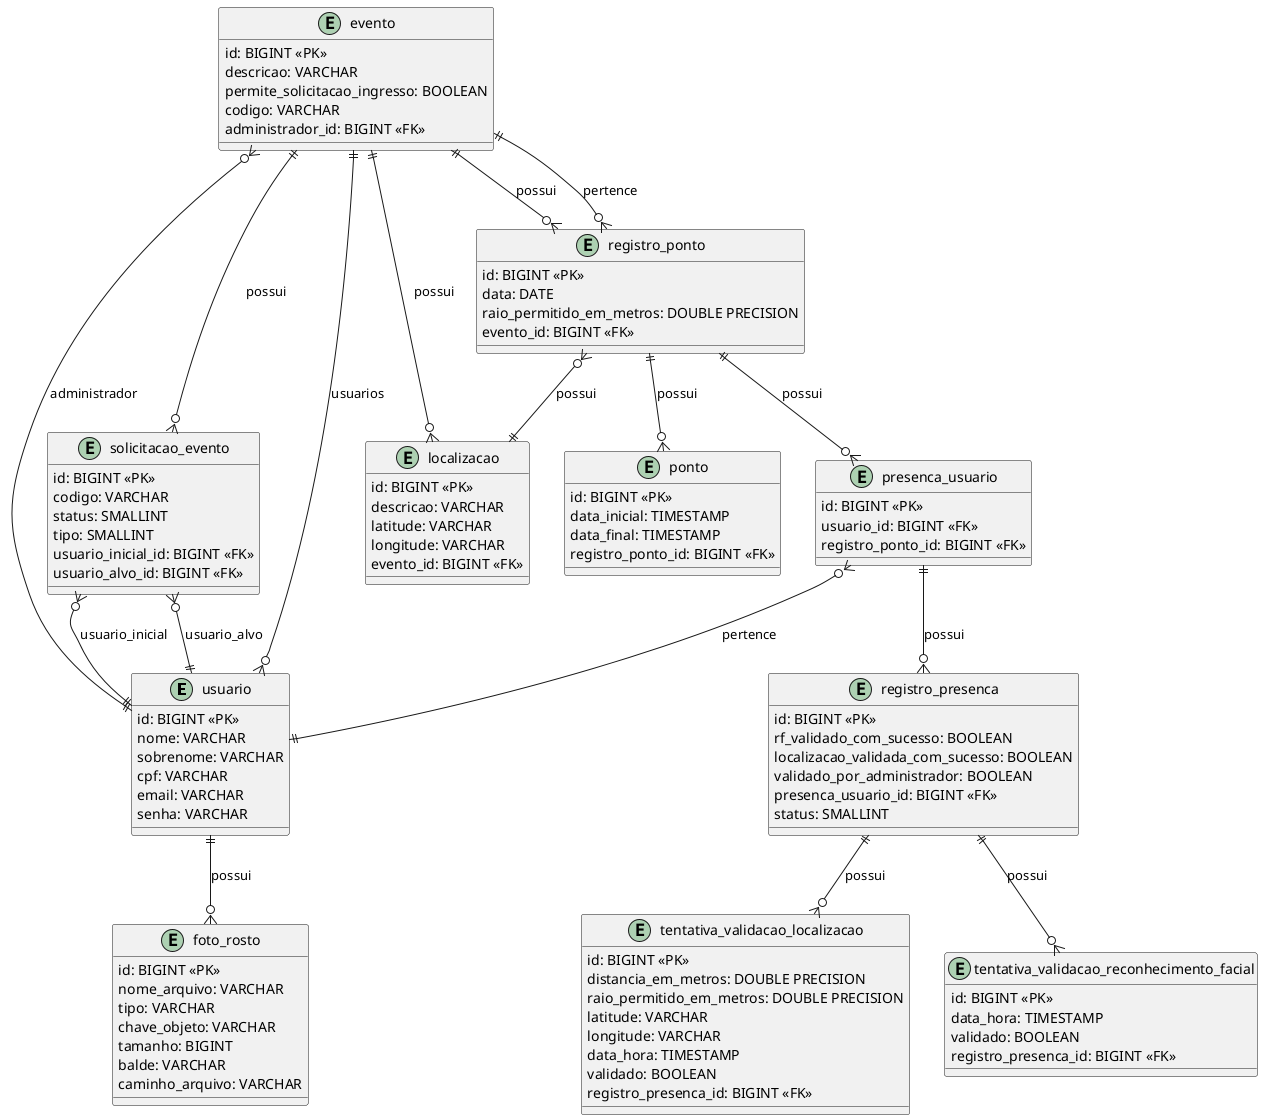 @startuml
entity usuario {
    id: BIGINT <<PK>>
    nome: VARCHAR
    sobrenome: VARCHAR
    cpf: VARCHAR
    email: VARCHAR
    senha: VARCHAR
}

entity foto_rosto {
    id: BIGINT <<PK>>
    nome_arquivo: VARCHAR
    tipo: VARCHAR
    chave_objeto: VARCHAR
    tamanho: BIGINT
    balde: VARCHAR
    caminho_arquivo: VARCHAR
}

entity evento {
    id: BIGINT <<PK>>
    descricao: VARCHAR
    permite_solicitacao_ingresso: BOOLEAN
    codigo: VARCHAR
    administrador_id: BIGINT <<FK>>
}

entity localizacao {
    id: BIGINT <<PK>>
    descricao: VARCHAR
    latitude: VARCHAR
    longitude: VARCHAR
    evento_id: BIGINT <<FK>>
}

entity solicitacao_evento {
    id: BIGINT <<PK>>
    codigo: VARCHAR
    status: SMALLINT
    tipo: SMALLINT
    usuario_inicial_id: BIGINT <<FK>>
    usuario_alvo_id: BIGINT <<FK>>
}

entity registro_ponto {
    id: BIGINT <<PK>>
    data: DATE
    raio_permitido_em_metros: DOUBLE PRECISION
    evento_id: BIGINT <<FK>>
}

entity ponto {
    id: BIGINT <<PK>>
    data_inicial: TIMESTAMP
    data_final: TIMESTAMP
    registro_ponto_id: BIGINT <<FK>>
}

entity presenca_usuario {
    id: BIGINT <<PK>>
    usuario_id: BIGINT <<FK>>
    registro_ponto_id: BIGINT <<FK>>
}

entity tentativa_validacao_reconhecimento_facial {
    id: BIGINT <<PK>>
    data_hora: TIMESTAMP
    validado: BOOLEAN
    registro_presenca_id: BIGINT <<FK>>
}

entity tentativa_validacao_localizacao {
    id: BIGINT <<PK>>
    distancia_em_metros: DOUBLE PRECISION
    raio_permitido_em_metros: DOUBLE PRECISION
    latitude: VARCHAR
    longitude: VARCHAR
    data_hora: TIMESTAMP
    validado: BOOLEAN
    registro_presenca_id: BIGINT <<FK>>
}

entity registro_presenca {
    id: BIGINT <<PK>>
    rf_validado_com_sucesso: BOOLEAN
    localizacao_validada_com_sucesso: BOOLEAN
    validado_por_administrador: BOOLEAN
    presenca_usuario_id: BIGINT <<FK>>
    status: SMALLINT
}

usuario ||--o{ foto_rosto : possui
evento ||--o{ registro_ponto : possui
evento ||--o{ localizacao : possui
evento ||--o{ solicitacao_evento : possui
evento ||--o{ usuario : usuarios
evento }o--|| usuario : administrador
registro_ponto ||--o{ ponto : possui
registro_ponto }o--|| localizacao : possui
registro_ponto }o--|| evento : pertence
registro_ponto ||--o{ presenca_usuario : possui
presenca_usuario }o--|| usuario : pertence
presenca_usuario ||--o{ registro_presenca : possui
registro_presenca ||--o{ tentativa_validacao_reconhecimento_facial : possui
registro_presenca ||--o{ tentativa_validacao_localizacao : possui
solicitacao_evento }o--|| usuario : usuario_inicial
solicitacao_evento }o--|| usuario : usuario_alvo

@enduml
